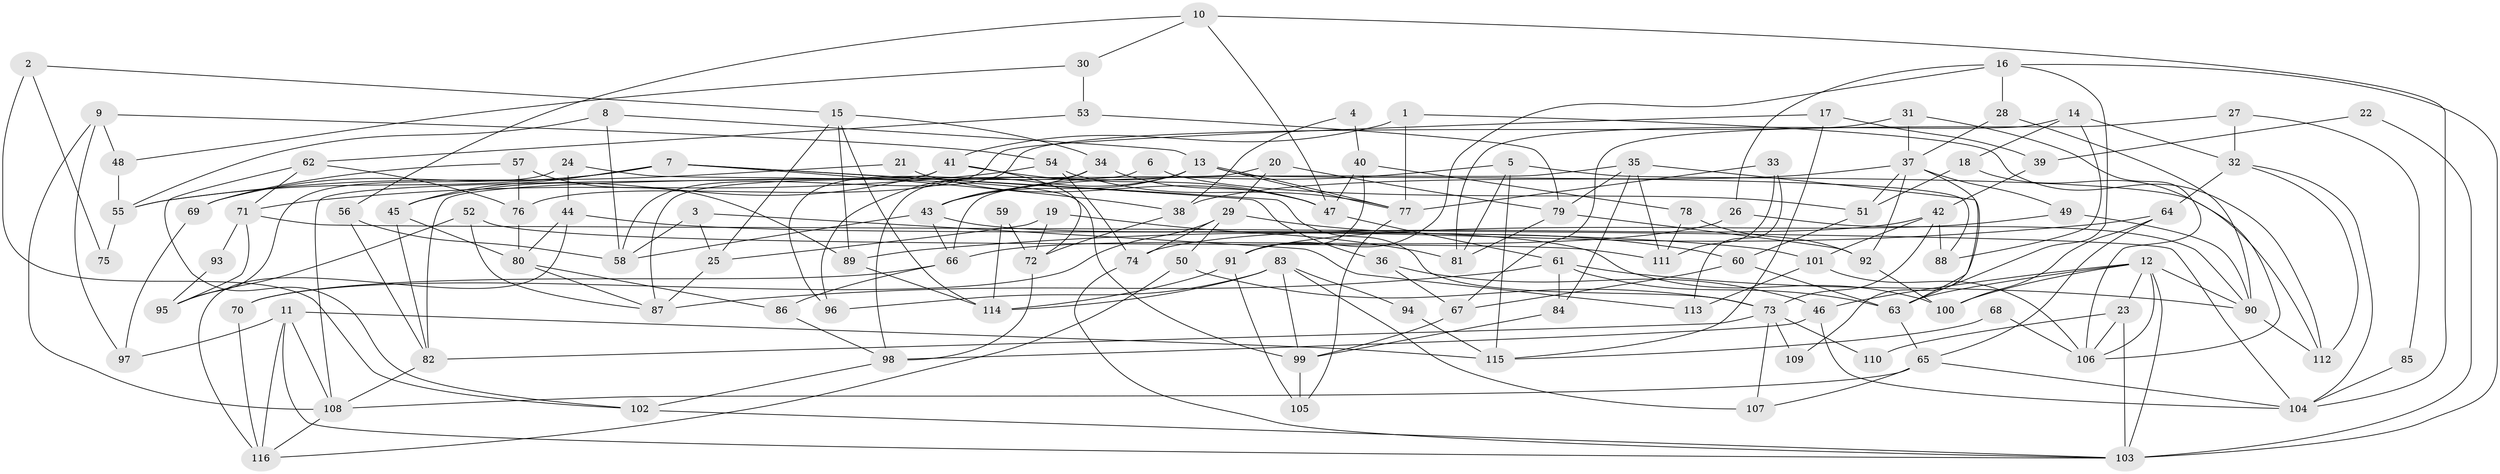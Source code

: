 // Generated by graph-tools (version 1.1) at 2025/50/03/09/25 03:50:02]
// undirected, 116 vertices, 232 edges
graph export_dot {
graph [start="1"]
  node [color=gray90,style=filled];
  1;
  2;
  3;
  4;
  5;
  6;
  7;
  8;
  9;
  10;
  11;
  12;
  13;
  14;
  15;
  16;
  17;
  18;
  19;
  20;
  21;
  22;
  23;
  24;
  25;
  26;
  27;
  28;
  29;
  30;
  31;
  32;
  33;
  34;
  35;
  36;
  37;
  38;
  39;
  40;
  41;
  42;
  43;
  44;
  45;
  46;
  47;
  48;
  49;
  50;
  51;
  52;
  53;
  54;
  55;
  56;
  57;
  58;
  59;
  60;
  61;
  62;
  63;
  64;
  65;
  66;
  67;
  68;
  69;
  70;
  71;
  72;
  73;
  74;
  75;
  76;
  77;
  78;
  79;
  80;
  81;
  82;
  83;
  84;
  85;
  86;
  87;
  88;
  89;
  90;
  91;
  92;
  93;
  94;
  95;
  96;
  97;
  98;
  99;
  100;
  101;
  102;
  103;
  104;
  105;
  106;
  107;
  108;
  109;
  110;
  111;
  112;
  113;
  114;
  115;
  116;
  1 -- 77;
  1 -- 112;
  1 -- 41;
  2 -- 102;
  2 -- 15;
  2 -- 75;
  3 -- 25;
  3 -- 58;
  3 -- 113;
  4 -- 40;
  4 -- 38;
  5 -- 81;
  5 -- 43;
  5 -- 112;
  5 -- 115;
  6 -- 87;
  6 -- 51;
  7 -- 36;
  7 -- 73;
  7 -- 38;
  7 -- 45;
  7 -- 55;
  7 -- 69;
  8 -- 58;
  8 -- 13;
  8 -- 55;
  9 -- 97;
  9 -- 48;
  9 -- 54;
  9 -- 108;
  10 -- 47;
  10 -- 56;
  10 -- 30;
  10 -- 104;
  11 -- 116;
  11 -- 103;
  11 -- 97;
  11 -- 108;
  11 -- 115;
  12 -- 90;
  12 -- 63;
  12 -- 23;
  12 -- 46;
  12 -- 100;
  12 -- 103;
  12 -- 106;
  13 -- 77;
  13 -- 77;
  13 -- 43;
  13 -- 88;
  13 -- 96;
  13 -- 98;
  14 -- 32;
  14 -- 88;
  14 -- 18;
  14 -- 81;
  15 -- 34;
  15 -- 114;
  15 -- 25;
  15 -- 89;
  16 -- 26;
  16 -- 63;
  16 -- 28;
  16 -- 91;
  16 -- 103;
  17 -- 115;
  17 -- 76;
  17 -- 39;
  18 -- 106;
  18 -- 51;
  19 -- 72;
  19 -- 25;
  19 -- 81;
  20 -- 82;
  20 -- 79;
  20 -- 29;
  21 -- 47;
  21 -- 55;
  22 -- 39;
  22 -- 103;
  23 -- 103;
  23 -- 106;
  23 -- 110;
  24 -- 99;
  24 -- 44;
  24 -- 95;
  25 -- 87;
  26 -- 66;
  26 -- 90;
  27 -- 67;
  27 -- 32;
  27 -- 85;
  28 -- 37;
  28 -- 90;
  29 -- 60;
  29 -- 50;
  29 -- 70;
  29 -- 74;
  30 -- 53;
  30 -- 48;
  31 -- 106;
  31 -- 37;
  31 -- 58;
  32 -- 104;
  32 -- 112;
  32 -- 64;
  33 -- 113;
  33 -- 77;
  33 -- 111;
  34 -- 96;
  34 -- 43;
  34 -- 47;
  35 -- 79;
  35 -- 111;
  35 -- 63;
  35 -- 66;
  35 -- 84;
  36 -- 67;
  36 -- 46;
  37 -- 38;
  37 -- 49;
  37 -- 51;
  37 -- 92;
  37 -- 109;
  38 -- 72;
  39 -- 42;
  40 -- 78;
  40 -- 47;
  40 -- 91;
  41 -- 108;
  41 -- 45;
  41 -- 47;
  41 -- 72;
  42 -- 73;
  42 -- 74;
  42 -- 88;
  42 -- 101;
  43 -- 100;
  43 -- 66;
  43 -- 58;
  44 -- 80;
  44 -- 101;
  44 -- 116;
  45 -- 80;
  45 -- 82;
  46 -- 104;
  46 -- 98;
  47 -- 61;
  48 -- 55;
  49 -- 91;
  49 -- 90;
  50 -- 116;
  50 -- 73;
  51 -- 60;
  52 -- 87;
  52 -- 95;
  52 -- 111;
  53 -- 79;
  53 -- 62;
  54 -- 74;
  54 -- 71;
  54 -- 77;
  55 -- 75;
  56 -- 82;
  56 -- 58;
  57 -- 76;
  57 -- 89;
  57 -- 69;
  59 -- 72;
  59 -- 114;
  60 -- 63;
  60 -- 67;
  61 -- 63;
  61 -- 84;
  61 -- 87;
  61 -- 90;
  62 -- 71;
  62 -- 102;
  62 -- 76;
  63 -- 65;
  64 -- 65;
  64 -- 89;
  64 -- 100;
  65 -- 108;
  65 -- 107;
  65 -- 104;
  66 -- 70;
  66 -- 86;
  67 -- 99;
  68 -- 115;
  68 -- 106;
  69 -- 97;
  70 -- 116;
  71 -- 104;
  71 -- 93;
  71 -- 95;
  72 -- 98;
  73 -- 82;
  73 -- 107;
  73 -- 109;
  73 -- 110;
  74 -- 103;
  76 -- 80;
  77 -- 105;
  78 -- 111;
  78 -- 92;
  79 -- 92;
  79 -- 81;
  80 -- 86;
  80 -- 87;
  82 -- 108;
  83 -- 99;
  83 -- 114;
  83 -- 94;
  83 -- 96;
  83 -- 107;
  84 -- 99;
  85 -- 104;
  86 -- 98;
  89 -- 114;
  90 -- 112;
  91 -- 105;
  91 -- 114;
  92 -- 100;
  93 -- 95;
  94 -- 115;
  98 -- 102;
  99 -- 105;
  101 -- 106;
  101 -- 113;
  102 -- 103;
  108 -- 116;
}
